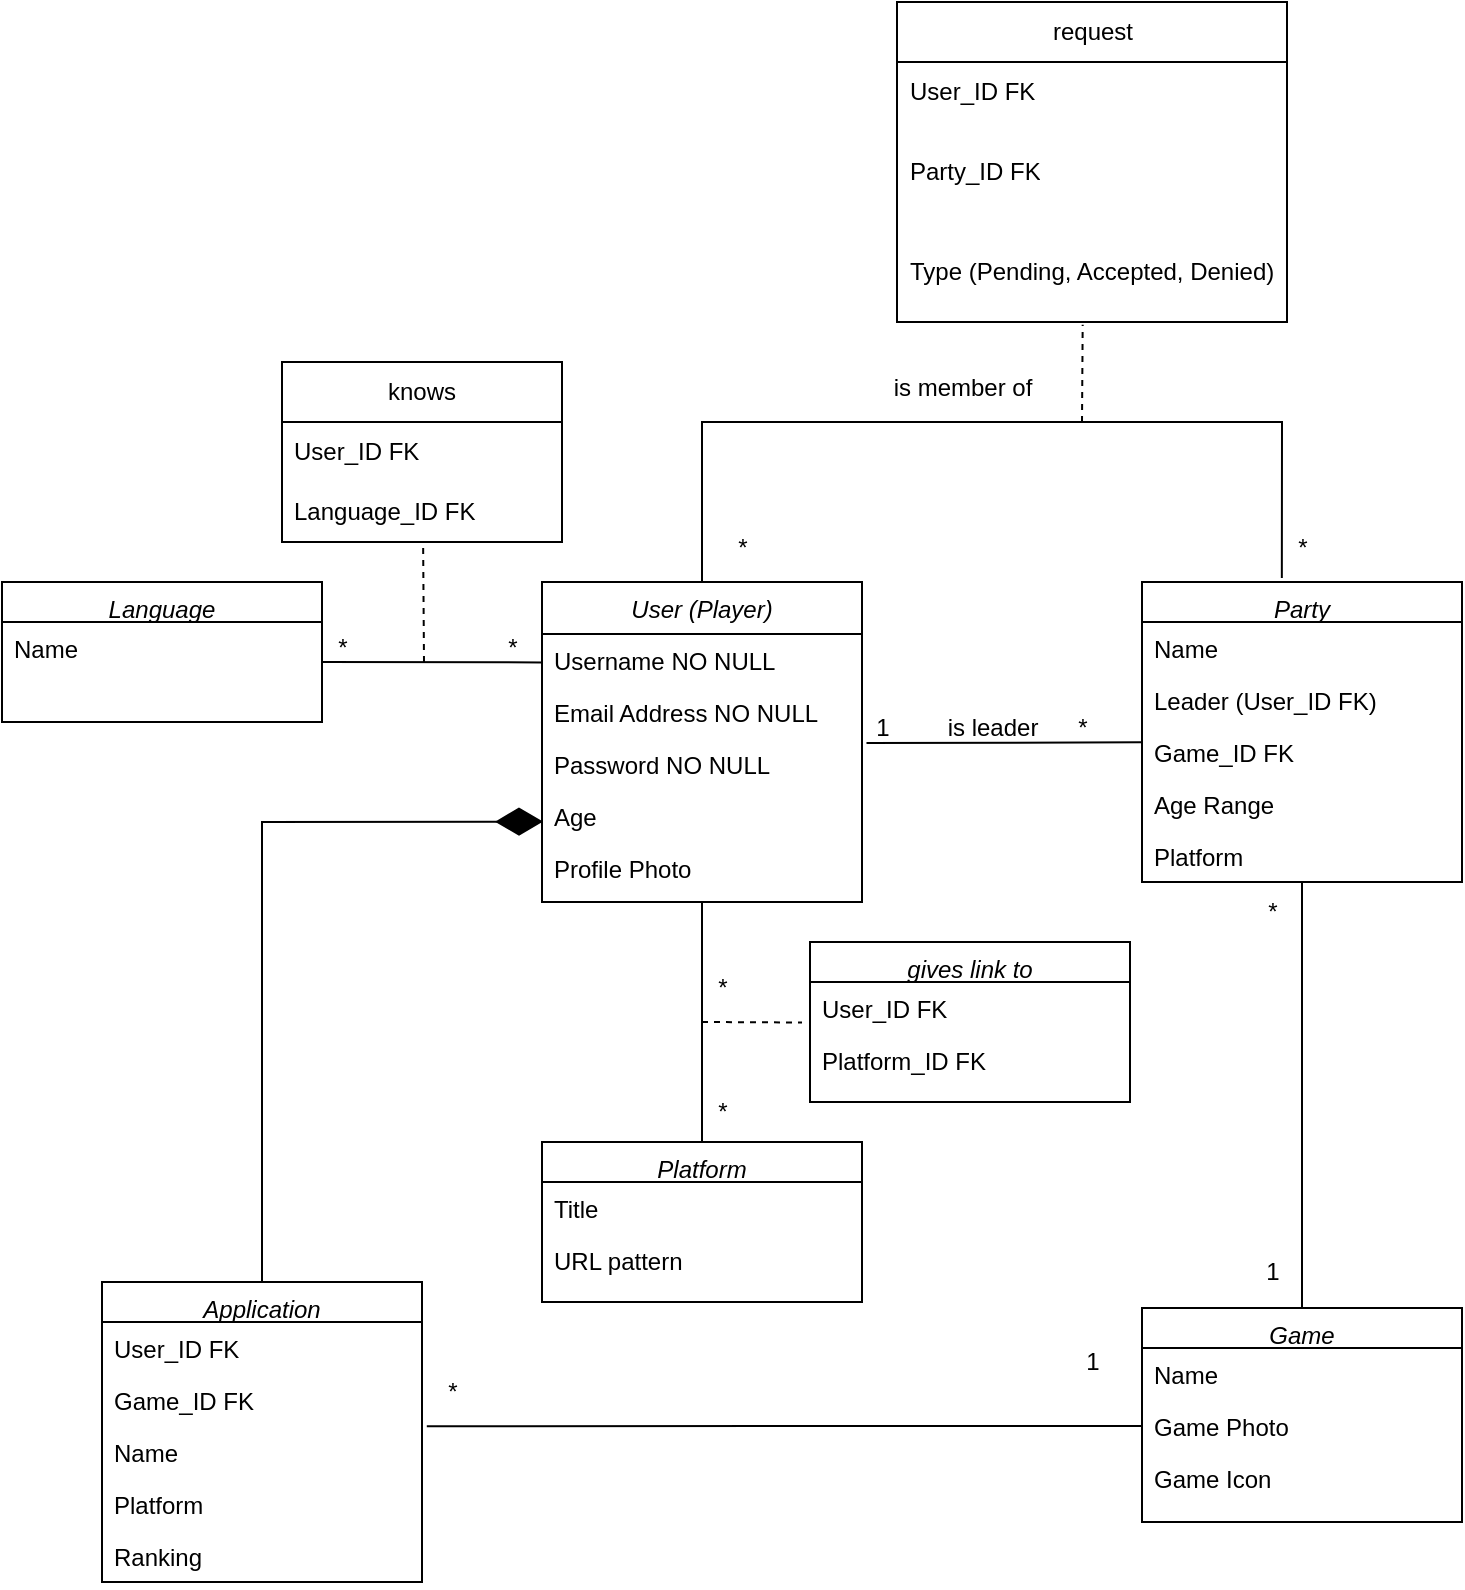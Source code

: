 <mxfile version="24.7.6">
  <diagram id="C5RBs43oDa-KdzZeNtuy" name="Page-1">
    <mxGraphModel dx="1094" dy="1778" grid="1" gridSize="10" guides="1" tooltips="1" connect="1" arrows="1" fold="1" page="1" pageScale="1" pageWidth="827" pageHeight="1169" math="0" shadow="0">
      <root>
        <mxCell id="WIyWlLk6GJQsqaUBKTNV-0" />
        <mxCell id="WIyWlLk6GJQsqaUBKTNV-1" parent="WIyWlLk6GJQsqaUBKTNV-0" />
        <mxCell id="zkfFHV4jXpPFQw0GAbJ--0" value="User (Player)" style="swimlane;fontStyle=2;align=center;verticalAlign=top;childLayout=stackLayout;horizontal=1;startSize=26;horizontalStack=0;resizeParent=1;resizeLast=0;collapsible=1;marginBottom=0;rounded=0;shadow=0;strokeWidth=1;" parent="WIyWlLk6GJQsqaUBKTNV-1" vertex="1">
          <mxGeometry x="280" y="120" width="160" height="160" as="geometry">
            <mxRectangle x="230" y="140" width="160" height="26" as="alternateBounds" />
          </mxGeometry>
        </mxCell>
        <mxCell id="zkfFHV4jXpPFQw0GAbJ--1" value="Username NO NULL" style="text;align=left;verticalAlign=top;spacingLeft=4;spacingRight=4;overflow=hidden;rotatable=0;points=[[0,0.5],[1,0.5]];portConstraint=eastwest;" parent="zkfFHV4jXpPFQw0GAbJ--0" vertex="1">
          <mxGeometry y="26" width="160" height="26" as="geometry" />
        </mxCell>
        <mxCell id="zkfFHV4jXpPFQw0GAbJ--2" value="Email Address NO NULL" style="text;align=left;verticalAlign=top;spacingLeft=4;spacingRight=4;overflow=hidden;rotatable=0;points=[[0,0.5],[1,0.5]];portConstraint=eastwest;rounded=0;shadow=0;html=0;" parent="zkfFHV4jXpPFQw0GAbJ--0" vertex="1">
          <mxGeometry y="52" width="160" height="26" as="geometry" />
        </mxCell>
        <mxCell id="zkfFHV4jXpPFQw0GAbJ--3" value="Password NO NULL" style="text;align=left;verticalAlign=top;spacingLeft=4;spacingRight=4;overflow=hidden;rotatable=0;points=[[0,0.5],[1,0.5]];portConstraint=eastwest;rounded=0;shadow=0;html=0;" parent="zkfFHV4jXpPFQw0GAbJ--0" vertex="1">
          <mxGeometry y="78" width="160" height="26" as="geometry" />
        </mxCell>
        <mxCell id="M_ysaosaSIex-f8YSDbI-6" value="Age" style="text;align=left;verticalAlign=top;spacingLeft=4;spacingRight=4;overflow=hidden;rotatable=0;points=[[0,0.5],[1,0.5]];portConstraint=eastwest;rounded=0;shadow=0;html=0;" parent="zkfFHV4jXpPFQw0GAbJ--0" vertex="1">
          <mxGeometry y="104" width="160" height="26" as="geometry" />
        </mxCell>
        <mxCell id="M_ysaosaSIex-f8YSDbI-27" value="Profile Photo" style="text;align=left;verticalAlign=top;spacingLeft=4;spacingRight=4;overflow=hidden;rotatable=0;points=[[0,0.5],[1,0.5]];portConstraint=eastwest;rounded=0;shadow=0;html=0;" parent="zkfFHV4jXpPFQw0GAbJ--0" vertex="1">
          <mxGeometry y="130" width="160" height="26" as="geometry" />
        </mxCell>
        <mxCell id="M_ysaosaSIex-f8YSDbI-2" value="Application" style="swimlane;fontStyle=2;align=center;verticalAlign=top;childLayout=stackLayout;horizontal=1;startSize=20;horizontalStack=0;resizeParent=1;resizeLast=0;collapsible=1;marginBottom=0;rounded=0;shadow=0;strokeWidth=1;" parent="WIyWlLk6GJQsqaUBKTNV-1" vertex="1">
          <mxGeometry x="60" y="470" width="160" height="150" as="geometry">
            <mxRectangle x="230" y="140" width="160" height="26" as="alternateBounds" />
          </mxGeometry>
        </mxCell>
        <mxCell id="M_ysaosaSIex-f8YSDbI-3" value="User_ID FK" style="text;align=left;verticalAlign=top;spacingLeft=4;spacingRight=4;overflow=hidden;rotatable=0;points=[[0,0.5],[1,0.5]];portConstraint=eastwest;" parent="M_ysaosaSIex-f8YSDbI-2" vertex="1">
          <mxGeometry y="20" width="160" height="26" as="geometry" />
        </mxCell>
        <mxCell id="M_ysaosaSIex-f8YSDbI-4" value="Game_ID FK" style="text;align=left;verticalAlign=top;spacingLeft=4;spacingRight=4;overflow=hidden;rotatable=0;points=[[0,0.5],[1,0.5]];portConstraint=eastwest;rounded=0;shadow=0;html=0;" parent="M_ysaosaSIex-f8YSDbI-2" vertex="1">
          <mxGeometry y="46" width="160" height="26" as="geometry" />
        </mxCell>
        <mxCell id="M_ysaosaSIex-f8YSDbI-5" value="Name" style="text;align=left;verticalAlign=top;spacingLeft=4;spacingRight=4;overflow=hidden;rotatable=0;points=[[0,0.5],[1,0.5]];portConstraint=eastwest;rounded=0;shadow=0;html=0;" parent="M_ysaosaSIex-f8YSDbI-2" vertex="1">
          <mxGeometry y="72" width="160" height="26" as="geometry" />
        </mxCell>
        <mxCell id="M_ysaosaSIex-f8YSDbI-54" value="Platform" style="text;align=left;verticalAlign=top;spacingLeft=4;spacingRight=4;overflow=hidden;rotatable=0;points=[[0,0.5],[1,0.5]];portConstraint=eastwest;rounded=0;shadow=0;html=0;" parent="M_ysaosaSIex-f8YSDbI-2" vertex="1">
          <mxGeometry y="98" width="160" height="26" as="geometry" />
        </mxCell>
        <mxCell id="M_ysaosaSIex-f8YSDbI-55" value="Ranking" style="text;align=left;verticalAlign=top;spacingLeft=4;spacingRight=4;overflow=hidden;rotatable=0;points=[[0,0.5],[1,0.5]];portConstraint=eastwest;rounded=0;shadow=0;html=0;" parent="M_ysaosaSIex-f8YSDbI-2" vertex="1">
          <mxGeometry y="124" width="160" height="26" as="geometry" />
        </mxCell>
        <mxCell id="M_ysaosaSIex-f8YSDbI-8" value="Language" style="swimlane;fontStyle=2;align=center;verticalAlign=top;childLayout=stackLayout;horizontal=1;startSize=20;horizontalStack=0;resizeParent=1;resizeLast=0;collapsible=1;marginBottom=0;rounded=0;shadow=0;strokeWidth=1;" parent="WIyWlLk6GJQsqaUBKTNV-1" vertex="1">
          <mxGeometry x="10" y="120" width="160" height="70" as="geometry">
            <mxRectangle x="230" y="140" width="160" height="26" as="alternateBounds" />
          </mxGeometry>
        </mxCell>
        <mxCell id="M_ysaosaSIex-f8YSDbI-9" value="Name" style="text;align=left;verticalAlign=top;spacingLeft=4;spacingRight=4;overflow=hidden;rotatable=0;points=[[0,0.5],[1,0.5]];portConstraint=eastwest;" parent="M_ysaosaSIex-f8YSDbI-8" vertex="1">
          <mxGeometry y="20" width="160" height="26" as="geometry" />
        </mxCell>
        <mxCell id="M_ysaosaSIex-f8YSDbI-12" value="" style="endArrow=none;html=1;rounded=0;exitX=1.001;exitY=0.698;exitDx=0;exitDy=0;exitPerimeter=0;entryX=1.019;entryY=0.678;entryDx=0;entryDy=0;entryPerimeter=0;" parent="WIyWlLk6GJQsqaUBKTNV-1" edge="1">
          <mxGeometry width="50" height="50" relative="1" as="geometry">
            <mxPoint x="170.0" y="159.998" as="sourcePoint" />
            <mxPoint x="280.41" y="160.19" as="targetPoint" />
          </mxGeometry>
        </mxCell>
        <mxCell id="M_ysaosaSIex-f8YSDbI-14" value="*" style="text;html=1;align=center;verticalAlign=middle;resizable=0;points=[];autosize=1;strokeColor=none;fillColor=none;" parent="WIyWlLk6GJQsqaUBKTNV-1" vertex="1">
          <mxGeometry x="165" y="138" width="30" height="30" as="geometry" />
        </mxCell>
        <mxCell id="M_ysaosaSIex-f8YSDbI-15" value="*" style="text;html=1;align=center;verticalAlign=middle;resizable=0;points=[];autosize=1;strokeColor=none;fillColor=none;" parent="WIyWlLk6GJQsqaUBKTNV-1" vertex="1">
          <mxGeometry x="250" y="138" width="30" height="30" as="geometry" />
        </mxCell>
        <mxCell id="M_ysaosaSIex-f8YSDbI-16" value="" style="endArrow=none;dashed=1;html=1;rounded=0;entryX=0.504;entryY=1.005;entryDx=0;entryDy=0;entryPerimeter=0;" parent="WIyWlLk6GJQsqaUBKTNV-1" target="M_ysaosaSIex-f8YSDbI-20" edge="1">
          <mxGeometry width="50" height="50" relative="1" as="geometry">
            <mxPoint x="221" y="160" as="sourcePoint" />
            <mxPoint x="220" y="60" as="targetPoint" />
          </mxGeometry>
        </mxCell>
        <mxCell id="M_ysaosaSIex-f8YSDbI-18" value="knows" style="swimlane;fontStyle=0;childLayout=stackLayout;horizontal=1;startSize=30;horizontalStack=0;resizeParent=1;resizeParentMax=0;resizeLast=0;collapsible=1;marginBottom=0;whiteSpace=wrap;html=1;" parent="WIyWlLk6GJQsqaUBKTNV-1" vertex="1">
          <mxGeometry x="150" y="10" width="140" height="90" as="geometry" />
        </mxCell>
        <mxCell id="M_ysaosaSIex-f8YSDbI-19" value="User_ID FK" style="text;strokeColor=none;fillColor=none;align=left;verticalAlign=middle;spacingLeft=4;spacingRight=4;overflow=hidden;points=[[0,0.5],[1,0.5]];portConstraint=eastwest;rotatable=0;whiteSpace=wrap;html=1;" parent="M_ysaosaSIex-f8YSDbI-18" vertex="1">
          <mxGeometry y="30" width="140" height="30" as="geometry" />
        </mxCell>
        <mxCell id="M_ysaosaSIex-f8YSDbI-20" value="Language_ID FK" style="text;strokeColor=none;fillColor=none;align=left;verticalAlign=middle;spacingLeft=4;spacingRight=4;overflow=hidden;points=[[0,0.5],[1,0.5]];portConstraint=eastwest;rotatable=0;whiteSpace=wrap;html=1;" parent="M_ysaosaSIex-f8YSDbI-18" vertex="1">
          <mxGeometry y="60" width="140" height="30" as="geometry" />
        </mxCell>
        <mxCell id="M_ysaosaSIex-f8YSDbI-22" value="" style="endArrow=diamondThin;html=1;rounded=0;exitX=0.5;exitY=0;exitDx=0;exitDy=0;startArrow=none;startFill=0;endFill=1;endSize=21;entryX=0.003;entryY=0.607;entryDx=0;entryDy=0;entryPerimeter=0;" parent="WIyWlLk6GJQsqaUBKTNV-1" source="M_ysaosaSIex-f8YSDbI-2" target="M_ysaosaSIex-f8YSDbI-6" edge="1">
          <mxGeometry width="50" height="50" relative="1" as="geometry">
            <mxPoint x="310" y="300" as="sourcePoint" />
            <mxPoint x="360" y="300" as="targetPoint" />
            <Array as="points">
              <mxPoint x="140" y="240" />
            </Array>
          </mxGeometry>
        </mxCell>
        <mxCell id="M_ysaosaSIex-f8YSDbI-23" value="Game" style="swimlane;fontStyle=2;align=center;verticalAlign=top;childLayout=stackLayout;horizontal=1;startSize=20;horizontalStack=0;resizeParent=1;resizeLast=0;collapsible=1;marginBottom=0;rounded=0;shadow=0;strokeWidth=1;" parent="WIyWlLk6GJQsqaUBKTNV-1" vertex="1">
          <mxGeometry x="580" y="483" width="160" height="107" as="geometry">
            <mxRectangle x="230" y="140" width="160" height="26" as="alternateBounds" />
          </mxGeometry>
        </mxCell>
        <mxCell id="M_ysaosaSIex-f8YSDbI-24" value="Name" style="text;align=left;verticalAlign=top;spacingLeft=4;spacingRight=4;overflow=hidden;rotatable=0;points=[[0,0.5],[1,0.5]];portConstraint=eastwest;" parent="M_ysaosaSIex-f8YSDbI-23" vertex="1">
          <mxGeometry y="20" width="160" height="26" as="geometry" />
        </mxCell>
        <mxCell id="M_ysaosaSIex-f8YSDbI-28" value="Game Photo" style="text;align=left;verticalAlign=top;spacingLeft=4;spacingRight=4;overflow=hidden;rotatable=0;points=[[0,0.5],[1,0.5]];portConstraint=eastwest;" parent="M_ysaosaSIex-f8YSDbI-23" vertex="1">
          <mxGeometry y="46" width="160" height="26" as="geometry" />
        </mxCell>
        <mxCell id="M_ysaosaSIex-f8YSDbI-29" value="Game Icon" style="text;align=left;verticalAlign=top;spacingLeft=4;spacingRight=4;overflow=hidden;rotatable=0;points=[[0,0.5],[1,0.5]];portConstraint=eastwest;" parent="M_ysaosaSIex-f8YSDbI-23" vertex="1">
          <mxGeometry y="72" width="160" height="26" as="geometry" />
        </mxCell>
        <mxCell id="M_ysaosaSIex-f8YSDbI-30" value="" style="endArrow=none;html=1;rounded=0;exitX=0;exitY=0.5;exitDx=0;exitDy=0;entryX=1.015;entryY=1.003;entryDx=0;entryDy=0;entryPerimeter=0;" parent="WIyWlLk6GJQsqaUBKTNV-1" source="M_ysaosaSIex-f8YSDbI-28" target="M_ysaosaSIex-f8YSDbI-4" edge="1">
          <mxGeometry width="50" height="50" relative="1" as="geometry">
            <mxPoint x="250" y="410" as="sourcePoint" />
            <mxPoint x="300" y="360" as="targetPoint" />
            <Array as="points" />
          </mxGeometry>
        </mxCell>
        <mxCell id="M_ysaosaSIex-f8YSDbI-31" value="*" style="text;html=1;align=center;verticalAlign=middle;resizable=0;points=[];autosize=1;strokeColor=none;fillColor=none;" parent="WIyWlLk6GJQsqaUBKTNV-1" vertex="1">
          <mxGeometry x="220" y="510" width="30" height="30" as="geometry" />
        </mxCell>
        <mxCell id="M_ysaosaSIex-f8YSDbI-33" value="1" style="text;html=1;align=center;verticalAlign=middle;resizable=0;points=[];autosize=1;strokeColor=none;fillColor=none;" parent="WIyWlLk6GJQsqaUBKTNV-1" vertex="1">
          <mxGeometry x="540" y="495" width="30" height="30" as="geometry" />
        </mxCell>
        <mxCell id="M_ysaosaSIex-f8YSDbI-35" value="Party" style="swimlane;fontStyle=2;align=center;verticalAlign=top;childLayout=stackLayout;horizontal=1;startSize=20;horizontalStack=0;resizeParent=1;resizeLast=0;collapsible=1;marginBottom=0;rounded=0;shadow=0;strokeWidth=1;" parent="WIyWlLk6GJQsqaUBKTNV-1" vertex="1">
          <mxGeometry x="580" y="120" width="160" height="150" as="geometry">
            <mxRectangle x="230" y="140" width="160" height="26" as="alternateBounds" />
          </mxGeometry>
        </mxCell>
        <mxCell id="M_ysaosaSIex-f8YSDbI-36" value="Name" style="text;align=left;verticalAlign=top;spacingLeft=4;spacingRight=4;overflow=hidden;rotatable=0;points=[[0,0.5],[1,0.5]];portConstraint=eastwest;" parent="M_ysaosaSIex-f8YSDbI-35" vertex="1">
          <mxGeometry y="20" width="160" height="26" as="geometry" />
        </mxCell>
        <mxCell id="M_ysaosaSIex-f8YSDbI-37" value="Leader (User_ID FK)" style="text;align=left;verticalAlign=top;spacingLeft=4;spacingRight=4;overflow=hidden;rotatable=0;points=[[0,0.5],[1,0.5]];portConstraint=eastwest;" parent="M_ysaosaSIex-f8YSDbI-35" vertex="1">
          <mxGeometry y="46" width="160" height="26" as="geometry" />
        </mxCell>
        <mxCell id="E8ivGVw3P17KLz8p5qqN-0" value="Game_ID FK" style="text;align=left;verticalAlign=top;spacingLeft=4;spacingRight=4;overflow=hidden;rotatable=0;points=[[0,0.5],[1,0.5]];portConstraint=eastwest;rounded=0;shadow=0;html=0;" parent="M_ysaosaSIex-f8YSDbI-35" vertex="1">
          <mxGeometry y="72" width="160" height="26" as="geometry" />
        </mxCell>
        <mxCell id="M_ysaosaSIex-f8YSDbI-52" value="Age Range" style="text;align=left;verticalAlign=top;spacingLeft=4;spacingRight=4;overflow=hidden;rotatable=0;points=[[0,0.5],[1,0.5]];portConstraint=eastwest;" parent="M_ysaosaSIex-f8YSDbI-35" vertex="1">
          <mxGeometry y="98" width="160" height="26" as="geometry" />
        </mxCell>
        <mxCell id="M_ysaosaSIex-f8YSDbI-53" value="Platform" style="text;align=left;verticalAlign=top;spacingLeft=4;spacingRight=4;overflow=hidden;rotatable=0;points=[[0,0.5],[1,0.5]];portConstraint=eastwest;" parent="M_ysaosaSIex-f8YSDbI-35" vertex="1">
          <mxGeometry y="124" width="160" height="26" as="geometry" />
        </mxCell>
        <mxCell id="M_ysaosaSIex-f8YSDbI-38" value="" style="endArrow=none;html=1;rounded=0;exitX=1.014;exitY=0.096;exitDx=0;exitDy=0;exitPerimeter=0;entryX=-0.003;entryY=0.314;entryDx=0;entryDy=0;entryPerimeter=0;" parent="WIyWlLk6GJQsqaUBKTNV-1" source="zkfFHV4jXpPFQw0GAbJ--3" target="E8ivGVw3P17KLz8p5qqN-0" edge="1">
          <mxGeometry width="50" height="50" relative="1" as="geometry">
            <mxPoint x="500" y="220" as="sourcePoint" />
            <mxPoint x="570" y="200" as="targetPoint" />
          </mxGeometry>
        </mxCell>
        <mxCell id="M_ysaosaSIex-f8YSDbI-39" value="is leader" style="text;html=1;align=center;verticalAlign=middle;resizable=0;points=[];autosize=1;strokeColor=none;fillColor=none;" parent="WIyWlLk6GJQsqaUBKTNV-1" vertex="1">
          <mxGeometry x="470" y="178" width="70" height="30" as="geometry" />
        </mxCell>
        <mxCell id="M_ysaosaSIex-f8YSDbI-40" value="1" style="text;html=1;align=center;verticalAlign=middle;resizable=0;points=[];autosize=1;strokeColor=none;fillColor=none;" parent="WIyWlLk6GJQsqaUBKTNV-1" vertex="1">
          <mxGeometry x="435" y="178" width="30" height="30" as="geometry" />
        </mxCell>
        <mxCell id="M_ysaosaSIex-f8YSDbI-41" value="*" style="text;html=1;align=center;verticalAlign=middle;resizable=0;points=[];autosize=1;strokeColor=none;fillColor=none;" parent="WIyWlLk6GJQsqaUBKTNV-1" vertex="1">
          <mxGeometry x="535" y="178" width="30" height="30" as="geometry" />
        </mxCell>
        <mxCell id="M_ysaosaSIex-f8YSDbI-42" value="" style="endArrow=none;html=1;rounded=0;exitX=0.5;exitY=0;exitDx=0;exitDy=0;entryX=0.437;entryY=-0.013;entryDx=0;entryDy=0;entryPerimeter=0;" parent="WIyWlLk6GJQsqaUBKTNV-1" source="zkfFHV4jXpPFQw0GAbJ--0" target="M_ysaosaSIex-f8YSDbI-35" edge="1">
          <mxGeometry width="50" height="50" relative="1" as="geometry">
            <mxPoint x="500" y="60" as="sourcePoint" />
            <mxPoint x="550" y="10" as="targetPoint" />
            <Array as="points">
              <mxPoint x="360" y="40" />
              <mxPoint x="650" y="40" />
            </Array>
          </mxGeometry>
        </mxCell>
        <mxCell id="M_ysaosaSIex-f8YSDbI-43" value="is member of" style="text;html=1;align=center;verticalAlign=middle;resizable=0;points=[];autosize=1;strokeColor=none;fillColor=none;" parent="WIyWlLk6GJQsqaUBKTNV-1" vertex="1">
          <mxGeometry x="445" y="8" width="90" height="30" as="geometry" />
        </mxCell>
        <mxCell id="M_ysaosaSIex-f8YSDbI-44" value="*" style="text;html=1;align=center;verticalAlign=middle;resizable=0;points=[];autosize=1;strokeColor=none;fillColor=none;" parent="WIyWlLk6GJQsqaUBKTNV-1" vertex="1">
          <mxGeometry x="365" y="88" width="30" height="30" as="geometry" />
        </mxCell>
        <mxCell id="M_ysaosaSIex-f8YSDbI-45" value="*" style="text;html=1;align=center;verticalAlign=middle;resizable=0;points=[];autosize=1;strokeColor=none;fillColor=none;" parent="WIyWlLk6GJQsqaUBKTNV-1" vertex="1">
          <mxGeometry x="645" y="88" width="30" height="30" as="geometry" />
        </mxCell>
        <mxCell id="M_ysaosaSIex-f8YSDbI-46" value="" style="endArrow=none;dashed=1;html=1;rounded=0;entryX=0.431;entryY=1.044;entryDx=0;entryDy=0;entryPerimeter=0;" parent="WIyWlLk6GJQsqaUBKTNV-1" edge="1">
          <mxGeometry width="50" height="50" relative="1" as="geometry">
            <mxPoint x="550" y="40" as="sourcePoint" />
            <mxPoint x="550.34" y="-8.68" as="targetPoint" />
          </mxGeometry>
        </mxCell>
        <mxCell id="M_ysaosaSIex-f8YSDbI-48" value="request" style="swimlane;fontStyle=0;childLayout=stackLayout;horizontal=1;startSize=30;horizontalStack=0;resizeParent=1;resizeParentMax=0;resizeLast=0;collapsible=1;marginBottom=0;whiteSpace=wrap;html=1;" parent="WIyWlLk6GJQsqaUBKTNV-1" vertex="1">
          <mxGeometry x="457.5" y="-170" width="195" height="160" as="geometry" />
        </mxCell>
        <mxCell id="M_ysaosaSIex-f8YSDbI-49" value="User_ID FK" style="text;strokeColor=none;fillColor=none;align=left;verticalAlign=middle;spacingLeft=4;spacingRight=4;overflow=hidden;points=[[0,0.5],[1,0.5]];portConstraint=eastwest;rotatable=0;whiteSpace=wrap;html=1;" parent="M_ysaosaSIex-f8YSDbI-48" vertex="1">
          <mxGeometry y="30" width="195" height="30" as="geometry" />
        </mxCell>
        <mxCell id="M_ysaosaSIex-f8YSDbI-50" value="Party_ID FK" style="text;strokeColor=none;fillColor=none;align=left;verticalAlign=middle;spacingLeft=4;spacingRight=4;overflow=hidden;points=[[0,0.5],[1,0.5]];portConstraint=eastwest;rotatable=0;whiteSpace=wrap;html=1;" parent="M_ysaosaSIex-f8YSDbI-48" vertex="1">
          <mxGeometry y="60" width="195" height="50" as="geometry" />
        </mxCell>
        <mxCell id="mg7fdwHoLdX6ZFN9mQZn-4" value="Type (Pending, Accepted, Denied)" style="text;strokeColor=none;fillColor=none;align=left;verticalAlign=middle;spacingLeft=4;spacingRight=4;overflow=hidden;points=[[0,0.5],[1,0.5]];portConstraint=eastwest;rotatable=0;whiteSpace=wrap;html=1;" vertex="1" parent="M_ysaosaSIex-f8YSDbI-48">
          <mxGeometry y="110" width="195" height="50" as="geometry" />
        </mxCell>
        <mxCell id="M_ysaosaSIex-f8YSDbI-57" value="" style="endArrow=none;html=1;rounded=0;exitX=0.5;exitY=1;exitDx=0;exitDy=0;entryX=0.5;entryY=0;entryDx=0;entryDy=0;" parent="WIyWlLk6GJQsqaUBKTNV-1" source="M_ysaosaSIex-f8YSDbI-35" target="M_ysaosaSIex-f8YSDbI-23" edge="1">
          <mxGeometry width="50" height="50" relative="1" as="geometry">
            <mxPoint x="690" y="350" as="sourcePoint" />
            <mxPoint x="980" y="490" as="targetPoint" />
          </mxGeometry>
        </mxCell>
        <mxCell id="M_ysaosaSIex-f8YSDbI-62" value="1" style="text;html=1;align=center;verticalAlign=middle;resizable=0;points=[];autosize=1;strokeColor=none;fillColor=none;" parent="WIyWlLk6GJQsqaUBKTNV-1" vertex="1">
          <mxGeometry x="630" y="450" width="30" height="30" as="geometry" />
        </mxCell>
        <mxCell id="M_ysaosaSIex-f8YSDbI-63" value="*" style="text;html=1;align=center;verticalAlign=middle;resizable=0;points=[];autosize=1;strokeColor=none;fillColor=none;" parent="WIyWlLk6GJQsqaUBKTNV-1" vertex="1">
          <mxGeometry x="630" y="270" width="30" height="30" as="geometry" />
        </mxCell>
        <mxCell id="M_ysaosaSIex-f8YSDbI-68" value="Platform" style="swimlane;fontStyle=2;align=center;verticalAlign=top;childLayout=stackLayout;horizontal=1;startSize=20;horizontalStack=0;resizeParent=1;resizeLast=0;collapsible=1;marginBottom=0;rounded=0;shadow=0;strokeWidth=1;" parent="WIyWlLk6GJQsqaUBKTNV-1" vertex="1">
          <mxGeometry x="280" y="400" width="160" height="80" as="geometry">
            <mxRectangle x="230" y="140" width="160" height="26" as="alternateBounds" />
          </mxGeometry>
        </mxCell>
        <mxCell id="M_ysaosaSIex-f8YSDbI-69" value="Title" style="text;align=left;verticalAlign=top;spacingLeft=4;spacingRight=4;overflow=hidden;rotatable=0;points=[[0,0.5],[1,0.5]];portConstraint=eastwest;" parent="M_ysaosaSIex-f8YSDbI-68" vertex="1">
          <mxGeometry y="20" width="160" height="26" as="geometry" />
        </mxCell>
        <mxCell id="M_ysaosaSIex-f8YSDbI-70" value="URL pattern" style="text;align=left;verticalAlign=top;spacingLeft=4;spacingRight=4;overflow=hidden;rotatable=0;points=[[0,0.5],[1,0.5]];portConstraint=eastwest;rounded=0;shadow=0;html=0;" parent="M_ysaosaSIex-f8YSDbI-68" vertex="1">
          <mxGeometry y="46" width="160" height="26" as="geometry" />
        </mxCell>
        <mxCell id="M_ysaosaSIex-f8YSDbI-74" value="" style="endArrow=none;html=1;rounded=0;entryX=0.5;entryY=1;entryDx=0;entryDy=0;exitX=0.5;exitY=0;exitDx=0;exitDy=0;" parent="WIyWlLk6GJQsqaUBKTNV-1" source="M_ysaosaSIex-f8YSDbI-68" target="zkfFHV4jXpPFQw0GAbJ--0" edge="1">
          <mxGeometry width="50" height="50" relative="1" as="geometry">
            <mxPoint x="390" y="420" as="sourcePoint" />
            <mxPoint x="440" y="370" as="targetPoint" />
          </mxGeometry>
        </mxCell>
        <mxCell id="M_ysaosaSIex-f8YSDbI-75" value="" style="endArrow=none;dashed=1;html=1;rounded=0;entryX=-0.025;entryY=0.779;entryDx=0;entryDy=0;entryPerimeter=0;" parent="WIyWlLk6GJQsqaUBKTNV-1" target="M_ysaosaSIex-f8YSDbI-77" edge="1">
          <mxGeometry width="50" height="50" relative="1" as="geometry">
            <mxPoint x="360" y="340" as="sourcePoint" />
            <mxPoint x="450" y="360" as="targetPoint" />
          </mxGeometry>
        </mxCell>
        <mxCell id="M_ysaosaSIex-f8YSDbI-76" value="gives link to" style="swimlane;fontStyle=2;align=center;verticalAlign=top;childLayout=stackLayout;horizontal=1;startSize=20;horizontalStack=0;resizeParent=1;resizeLast=0;collapsible=1;marginBottom=0;rounded=0;shadow=0;strokeWidth=1;" parent="WIyWlLk6GJQsqaUBKTNV-1" vertex="1">
          <mxGeometry x="414" y="300" width="160" height="80" as="geometry">
            <mxRectangle x="230" y="140" width="160" height="26" as="alternateBounds" />
          </mxGeometry>
        </mxCell>
        <mxCell id="M_ysaosaSIex-f8YSDbI-77" value="User_ID FK" style="text;align=left;verticalAlign=top;spacingLeft=4;spacingRight=4;overflow=hidden;rotatable=0;points=[[0,0.5],[1,0.5]];portConstraint=eastwest;" parent="M_ysaosaSIex-f8YSDbI-76" vertex="1">
          <mxGeometry y="20" width="160" height="26" as="geometry" />
        </mxCell>
        <mxCell id="M_ysaosaSIex-f8YSDbI-78" value="Platform_ID FK" style="text;align=left;verticalAlign=top;spacingLeft=4;spacingRight=4;overflow=hidden;rotatable=0;points=[[0,0.5],[1,0.5]];portConstraint=eastwest;rounded=0;shadow=0;html=0;" parent="M_ysaosaSIex-f8YSDbI-76" vertex="1">
          <mxGeometry y="46" width="160" height="26" as="geometry" />
        </mxCell>
        <mxCell id="M_ysaosaSIex-f8YSDbI-79" value="*" style="text;html=1;align=center;verticalAlign=middle;resizable=0;points=[];autosize=1;strokeColor=none;fillColor=none;" parent="WIyWlLk6GJQsqaUBKTNV-1" vertex="1">
          <mxGeometry x="355" y="308" width="30" height="30" as="geometry" />
        </mxCell>
        <mxCell id="M_ysaosaSIex-f8YSDbI-80" value="*" style="text;html=1;align=center;verticalAlign=middle;resizable=0;points=[];autosize=1;strokeColor=none;fillColor=none;" parent="WIyWlLk6GJQsqaUBKTNV-1" vertex="1">
          <mxGeometry x="355" y="370" width="30" height="30" as="geometry" />
        </mxCell>
      </root>
    </mxGraphModel>
  </diagram>
</mxfile>
